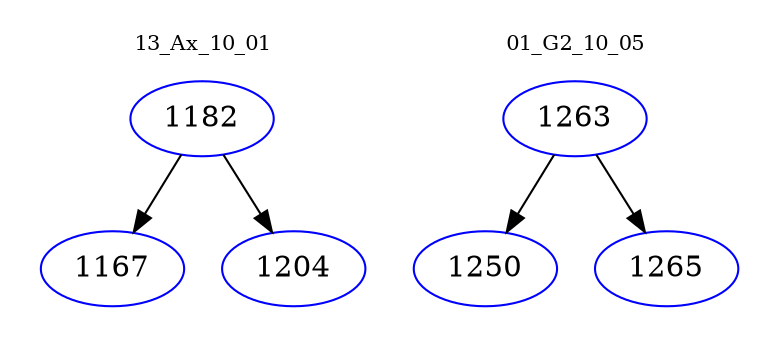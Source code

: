 digraph{
subgraph cluster_0 {
color = white
label = "13_Ax_10_01";
fontsize=10;
T0_1182 [label="1182", color="blue"]
T0_1182 -> T0_1167 [color="black"]
T0_1167 [label="1167", color="blue"]
T0_1182 -> T0_1204 [color="black"]
T0_1204 [label="1204", color="blue"]
}
subgraph cluster_1 {
color = white
label = "01_G2_10_05";
fontsize=10;
T1_1263 [label="1263", color="blue"]
T1_1263 -> T1_1250 [color="black"]
T1_1250 [label="1250", color="blue"]
T1_1263 -> T1_1265 [color="black"]
T1_1265 [label="1265", color="blue"]
}
}
